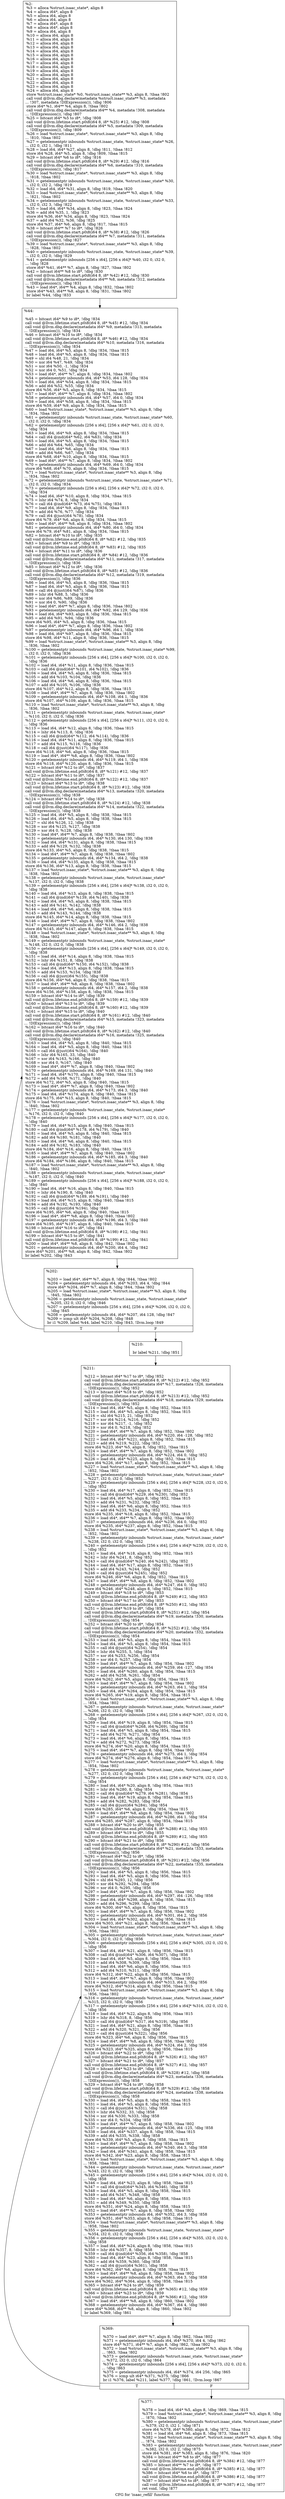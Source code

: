 digraph "CFG for 'isaac_refill' function" {
	label="CFG for 'isaac_refill' function";

	Node0x1449450 [shape=record,label="{%2:\l  %3 = alloca %struct.isaac_state*, align 8\l  %4 = alloca i64*, align 8\l  %5 = alloca i64, align 8\l  %6 = alloca i64, align 8\l  %7 = alloca i64*, align 8\l  %8 = alloca i64*, align 8\l  %9 = alloca i64, align 8\l  %10 = alloca i64, align 8\l  %11 = alloca i64, align 8\l  %12 = alloca i64, align 8\l  %13 = alloca i64, align 8\l  %14 = alloca i64, align 8\l  %15 = alloca i64, align 8\l  %16 = alloca i64, align 8\l  %17 = alloca i64, align 8\l  %18 = alloca i64, align 8\l  %19 = alloca i64, align 8\l  %20 = alloca i64, align 8\l  %21 = alloca i64, align 8\l  %22 = alloca i64, align 8\l  %23 = alloca i64, align 8\l  %24 = alloca i64, align 8\l  store %struct.isaac_state* %0, %struct.isaac_state** %3, align 8, !tbaa !802\l  call void @llvm.dbg.declare(metadata %struct.isaac_state** %3, metadata\l... !307, metadata !DIExpression()), !dbg !806\l  store i64* %1, i64** %4, align 8, !tbaa !802\l  call void @llvm.dbg.declare(metadata i64** %4, metadata !308, metadata\l... !DIExpression()), !dbg !807\l  %25 = bitcast i64* %5 to i8*, !dbg !808\l  call void @llvm.lifetime.start.p0i8(i64 8, i8* %25) #12, !dbg !808\l  call void @llvm.dbg.declare(metadata i64* %5, metadata !309, metadata\l... !DIExpression()), !dbg !809\l  %26 = load %struct.isaac_state*, %struct.isaac_state** %3, align 8, !dbg\l... !810, !tbaa !802\l  %27 = getelementptr inbounds %struct.isaac_state, %struct.isaac_state* %26,\l... i32 0, i32 1, !dbg !811\l  %28 = load i64, i64* %27, align 8, !dbg !811, !tbaa !812\l  store i64 %28, i64* %5, align 8, !dbg !809, !tbaa !815\l  %29 = bitcast i64* %6 to i8*, !dbg !816\l  call void @llvm.lifetime.start.p0i8(i64 8, i8* %29) #12, !dbg !816\l  call void @llvm.dbg.declare(metadata i64* %6, metadata !310, metadata\l... !DIExpression()), !dbg !817\l  %30 = load %struct.isaac_state*, %struct.isaac_state** %3, align 8, !dbg\l... !818, !tbaa !802\l  %31 = getelementptr inbounds %struct.isaac_state, %struct.isaac_state* %30,\l... i32 0, i32 2, !dbg !819\l  %32 = load i64, i64* %31, align 8, !dbg !819, !tbaa !820\l  %33 = load %struct.isaac_state*, %struct.isaac_state** %3, align 8, !dbg\l... !821, !tbaa !802\l  %34 = getelementptr inbounds %struct.isaac_state, %struct.isaac_state* %33,\l... i32 0, i32 3, !dbg !822\l  %35 = load i64, i64* %34, align 8, !dbg !823, !tbaa !824\l  %36 = add i64 %35, 1, !dbg !823\l  store i64 %36, i64* %34, align 8, !dbg !823, !tbaa !824\l  %37 = add i64 %32, %36, !dbg !825\l  store i64 %37, i64* %6, align 8, !dbg !817, !tbaa !815\l  %38 = bitcast i64** %7 to i8*, !dbg !826\l  call void @llvm.lifetime.start.p0i8(i64 8, i8* %38) #12, !dbg !826\l  call void @llvm.dbg.declare(metadata i64** %7, metadata !311, metadata\l... !DIExpression()), !dbg !827\l  %39 = load %struct.isaac_state*, %struct.isaac_state** %3, align 8, !dbg\l... !828, !tbaa !802\l  %40 = getelementptr inbounds %struct.isaac_state, %struct.isaac_state* %39,\l... i32 0, i32 0, !dbg !829\l  %41 = getelementptr inbounds [256 x i64], [256 x i64]* %40, i32 0, i32 0,\l... !dbg !828\l  store i64* %41, i64** %7, align 8, !dbg !827, !tbaa !802\l  %42 = bitcast i64** %8 to i8*, !dbg !830\l  call void @llvm.lifetime.start.p0i8(i64 8, i8* %42) #12, !dbg !830\l  call void @llvm.dbg.declare(metadata i64** %8, metadata !312, metadata\l... !DIExpression()), !dbg !831\l  %43 = load i64*, i64** %4, align 8, !dbg !832, !tbaa !802\l  store i64* %43, i64** %8, align 8, !dbg !831, !tbaa !802\l  br label %44, !dbg !833\l}"];
	Node0x1449450 -> Node0x1449540;
	Node0x1449540 [shape=record,label="{%44:\l\l  %45 = bitcast i64* %9 to i8*, !dbg !834\l  call void @llvm.lifetime.start.p0i8(i64 8, i8* %45) #12, !dbg !834\l  call void @llvm.dbg.declare(metadata i64* %9, metadata !313, metadata\l... !DIExpression()), !dbg !834\l  %46 = bitcast i64* %10 to i8*, !dbg !834\l  call void @llvm.lifetime.start.p0i8(i64 8, i8* %46) #12, !dbg !834\l  call void @llvm.dbg.declare(metadata i64* %10, metadata !316, metadata\l... !DIExpression()), !dbg !834\l  %47 = load i64, i64* %5, align 8, !dbg !834, !tbaa !815\l  %48 = load i64, i64* %5, align 8, !dbg !834, !tbaa !815\l  %49 = shl i64 %48, 21, !dbg !834\l  %50 = xor i64 %47, %49, !dbg !834\l  %51 = xor i64 %50, -1, !dbg !834\l  %52 = xor i64 0, %51, !dbg !834\l  %53 = load i64*, i64** %7, align 8, !dbg !834, !tbaa !802\l  %54 = getelementptr inbounds i64, i64* %53, i64 128, !dbg !834\l  %55 = load i64, i64* %54, align 8, !dbg !834, !tbaa !815\l  %56 = add i64 %52, %55, !dbg !834\l  store i64 %56, i64* %5, align 8, !dbg !834, !tbaa !815\l  %57 = load i64*, i64** %7, align 8, !dbg !834, !tbaa !802\l  %58 = getelementptr inbounds i64, i64* %57, i64 0, !dbg !834\l  %59 = load i64, i64* %58, align 8, !dbg !834, !tbaa !815\l  store i64 %59, i64* %9, align 8, !dbg !834, !tbaa !815\l  %60 = load %struct.isaac_state*, %struct.isaac_state** %3, align 8, !dbg\l... !834, !tbaa !802\l  %61 = getelementptr inbounds %struct.isaac_state, %struct.isaac_state* %60,\l... i32 0, i32 0, !dbg !834\l  %62 = getelementptr inbounds [256 x i64], [256 x i64]* %61, i32 0, i32 0,\l... !dbg !834\l  %63 = load i64, i64* %9, align 8, !dbg !834, !tbaa !815\l  %64 = call i64 @ind(i64* %62, i64 %63), !dbg !834\l  %65 = load i64, i64* %5, align 8, !dbg !834, !tbaa !815\l  %66 = add i64 %64, %65, !dbg !834\l  %67 = load i64, i64* %6, align 8, !dbg !834, !tbaa !815\l  %68 = add i64 %66, %67, !dbg !834\l  store i64 %68, i64* %10, align 8, !dbg !834, !tbaa !815\l  %69 = load i64*, i64** %7, align 8, !dbg !834, !tbaa !802\l  %70 = getelementptr inbounds i64, i64* %69, i64 0, !dbg !834\l  store i64 %68, i64* %70, align 8, !dbg !834, !tbaa !815\l  %71 = load %struct.isaac_state*, %struct.isaac_state** %3, align 8, !dbg\l... !834, !tbaa !802\l  %72 = getelementptr inbounds %struct.isaac_state, %struct.isaac_state* %71,\l... i32 0, i32 0, !dbg !834\l  %73 = getelementptr inbounds [256 x i64], [256 x i64]* %72, i32 0, i32 0,\l... !dbg !834\l  %74 = load i64, i64* %10, align 8, !dbg !834, !tbaa !815\l  %75 = lshr i64 %74, 8, !dbg !834\l  %76 = call i64 @ind(i64* %73, i64 %75), !dbg !834\l  %77 = load i64, i64* %9, align 8, !dbg !834, !tbaa !815\l  %78 = add i64 %76, %77, !dbg !834\l  %79 = call i64 @just(i64 %78), !dbg !834\l  store i64 %79, i64* %6, align 8, !dbg !834, !tbaa !815\l  %80 = load i64*, i64** %8, align 8, !dbg !834, !tbaa !802\l  %81 = getelementptr inbounds i64, i64* %80, i64 0, !dbg !834\l  store i64 %79, i64* %81, align 8, !dbg !834, !tbaa !815\l  %82 = bitcast i64* %10 to i8*, !dbg !835\l  call void @llvm.lifetime.end.p0i8(i64 8, i8* %82) #12, !dbg !835\l  %83 = bitcast i64* %9 to i8*, !dbg !835\l  call void @llvm.lifetime.end.p0i8(i64 8, i8* %83) #12, !dbg !835\l  %84 = bitcast i64* %11 to i8*, !dbg !836\l  call void @llvm.lifetime.start.p0i8(i64 8, i8* %84) #12, !dbg !836\l  call void @llvm.dbg.declare(metadata i64* %11, metadata !317, metadata\l... !DIExpression()), !dbg !836\l  %85 = bitcast i64* %12 to i8*, !dbg !836\l  call void @llvm.lifetime.start.p0i8(i64 8, i8* %85) #12, !dbg !836\l  call void @llvm.dbg.declare(metadata i64* %12, metadata !319, metadata\l... !DIExpression()), !dbg !836\l  %86 = load i64, i64* %5, align 8, !dbg !836, !tbaa !815\l  %87 = load i64, i64* %5, align 8, !dbg !836, !tbaa !815\l  %88 = call i64 @just(i64 %87), !dbg !836\l  %89 = lshr i64 %88, 5, !dbg !836\l  %90 = xor i64 %86, %89, !dbg !836\l  %91 = xor i64 0, %90, !dbg !836\l  %92 = load i64*, i64** %7, align 8, !dbg !836, !tbaa !802\l  %93 = getelementptr inbounds i64, i64* %92, i64 129, !dbg !836\l  %94 = load i64, i64* %93, align 8, !dbg !836, !tbaa !815\l  %95 = add i64 %91, %94, !dbg !836\l  store i64 %95, i64* %5, align 8, !dbg !836, !tbaa !815\l  %96 = load i64*, i64** %7, align 8, !dbg !836, !tbaa !802\l  %97 = getelementptr inbounds i64, i64* %96, i64 1, !dbg !836\l  %98 = load i64, i64* %97, align 8, !dbg !836, !tbaa !815\l  store i64 %98, i64* %11, align 8, !dbg !836, !tbaa !815\l  %99 = load %struct.isaac_state*, %struct.isaac_state** %3, align 8, !dbg\l... !836, !tbaa !802\l  %100 = getelementptr inbounds %struct.isaac_state, %struct.isaac_state* %99,\l... i32 0, i32 0, !dbg !836\l  %101 = getelementptr inbounds [256 x i64], [256 x i64]* %100, i32 0, i32 0,\l... !dbg !836\l  %102 = load i64, i64* %11, align 8, !dbg !836, !tbaa !815\l  %103 = call i64 @ind(i64* %101, i64 %102), !dbg !836\l  %104 = load i64, i64* %5, align 8, !dbg !836, !tbaa !815\l  %105 = add i64 %103, %104, !dbg !836\l  %106 = load i64, i64* %6, align 8, !dbg !836, !tbaa !815\l  %107 = add i64 %105, %106, !dbg !836\l  store i64 %107, i64* %12, align 8, !dbg !836, !tbaa !815\l  %108 = load i64*, i64** %7, align 8, !dbg !836, !tbaa !802\l  %109 = getelementptr inbounds i64, i64* %108, i64 1, !dbg !836\l  store i64 %107, i64* %109, align 8, !dbg !836, !tbaa !815\l  %110 = load %struct.isaac_state*, %struct.isaac_state** %3, align 8, !dbg\l... !836, !tbaa !802\l  %111 = getelementptr inbounds %struct.isaac_state, %struct.isaac_state*\l... %110, i32 0, i32 0, !dbg !836\l  %112 = getelementptr inbounds [256 x i64], [256 x i64]* %111, i32 0, i32 0,\l... !dbg !836\l  %113 = load i64, i64* %12, align 8, !dbg !836, !tbaa !815\l  %114 = lshr i64 %113, 8, !dbg !836\l  %115 = call i64 @ind(i64* %112, i64 %114), !dbg !836\l  %116 = load i64, i64* %11, align 8, !dbg !836, !tbaa !815\l  %117 = add i64 %115, %116, !dbg !836\l  %118 = call i64 @just(i64 %117), !dbg !836\l  store i64 %118, i64* %6, align 8, !dbg !836, !tbaa !815\l  %119 = load i64*, i64** %8, align 8, !dbg !836, !tbaa !802\l  %120 = getelementptr inbounds i64, i64* %119, i64 1, !dbg !836\l  store i64 %118, i64* %120, align 8, !dbg !836, !tbaa !815\l  %121 = bitcast i64* %12 to i8*, !dbg !837\l  call void @llvm.lifetime.end.p0i8(i64 8, i8* %121) #12, !dbg !837\l  %122 = bitcast i64* %11 to i8*, !dbg !837\l  call void @llvm.lifetime.end.p0i8(i64 8, i8* %122) #12, !dbg !837\l  %123 = bitcast i64* %13 to i8*, !dbg !838\l  call void @llvm.lifetime.start.p0i8(i64 8, i8* %123) #12, !dbg !838\l  call void @llvm.dbg.declare(metadata i64* %13, metadata !320, metadata\l... !DIExpression()), !dbg !838\l  %124 = bitcast i64* %14 to i8*, !dbg !838\l  call void @llvm.lifetime.start.p0i8(i64 8, i8* %124) #12, !dbg !838\l  call void @llvm.dbg.declare(metadata i64* %14, metadata !322, metadata\l... !DIExpression()), !dbg !838\l  %125 = load i64, i64* %5, align 8, !dbg !838, !tbaa !815\l  %126 = load i64, i64* %5, align 8, !dbg !838, !tbaa !815\l  %127 = shl i64 %126, 12, !dbg !838\l  %128 = xor i64 %125, %127, !dbg !838\l  %129 = xor i64 0, %128, !dbg !838\l  %130 = load i64*, i64** %7, align 8, !dbg !838, !tbaa !802\l  %131 = getelementptr inbounds i64, i64* %130, i64 130, !dbg !838\l  %132 = load i64, i64* %131, align 8, !dbg !838, !tbaa !815\l  %133 = add i64 %129, %132, !dbg !838\l  store i64 %133, i64* %5, align 8, !dbg !838, !tbaa !815\l  %134 = load i64*, i64** %7, align 8, !dbg !838, !tbaa !802\l  %135 = getelementptr inbounds i64, i64* %134, i64 2, !dbg !838\l  %136 = load i64, i64* %135, align 8, !dbg !838, !tbaa !815\l  store i64 %136, i64* %13, align 8, !dbg !838, !tbaa !815\l  %137 = load %struct.isaac_state*, %struct.isaac_state** %3, align 8, !dbg\l... !838, !tbaa !802\l  %138 = getelementptr inbounds %struct.isaac_state, %struct.isaac_state*\l... %137, i32 0, i32 0, !dbg !838\l  %139 = getelementptr inbounds [256 x i64], [256 x i64]* %138, i32 0, i32 0,\l... !dbg !838\l  %140 = load i64, i64* %13, align 8, !dbg !838, !tbaa !815\l  %141 = call i64 @ind(i64* %139, i64 %140), !dbg !838\l  %142 = load i64, i64* %5, align 8, !dbg !838, !tbaa !815\l  %143 = add i64 %141, %142, !dbg !838\l  %144 = load i64, i64* %6, align 8, !dbg !838, !tbaa !815\l  %145 = add i64 %143, %144, !dbg !838\l  store i64 %145, i64* %14, align 8, !dbg !838, !tbaa !815\l  %146 = load i64*, i64** %7, align 8, !dbg !838, !tbaa !802\l  %147 = getelementptr inbounds i64, i64* %146, i64 2, !dbg !838\l  store i64 %145, i64* %147, align 8, !dbg !838, !tbaa !815\l  %148 = load %struct.isaac_state*, %struct.isaac_state** %3, align 8, !dbg\l... !838, !tbaa !802\l  %149 = getelementptr inbounds %struct.isaac_state, %struct.isaac_state*\l... %148, i32 0, i32 0, !dbg !838\l  %150 = getelementptr inbounds [256 x i64], [256 x i64]* %149, i32 0, i32 0,\l... !dbg !838\l  %151 = load i64, i64* %14, align 8, !dbg !838, !tbaa !815\l  %152 = lshr i64 %151, 8, !dbg !838\l  %153 = call i64 @ind(i64* %150, i64 %152), !dbg !838\l  %154 = load i64, i64* %13, align 8, !dbg !838, !tbaa !815\l  %155 = add i64 %153, %154, !dbg !838\l  %156 = call i64 @just(i64 %155), !dbg !838\l  store i64 %156, i64* %6, align 8, !dbg !838, !tbaa !815\l  %157 = load i64*, i64** %8, align 8, !dbg !838, !tbaa !802\l  %158 = getelementptr inbounds i64, i64* %157, i64 2, !dbg !838\l  store i64 %156, i64* %158, align 8, !dbg !838, !tbaa !815\l  %159 = bitcast i64* %14 to i8*, !dbg !839\l  call void @llvm.lifetime.end.p0i8(i64 8, i8* %159) #12, !dbg !839\l  %160 = bitcast i64* %13 to i8*, !dbg !839\l  call void @llvm.lifetime.end.p0i8(i64 8, i8* %160) #12, !dbg !839\l  %161 = bitcast i64* %15 to i8*, !dbg !840\l  call void @llvm.lifetime.start.p0i8(i64 8, i8* %161) #12, !dbg !840\l  call void @llvm.dbg.declare(metadata i64* %15, metadata !323, metadata\l... !DIExpression()), !dbg !840\l  %162 = bitcast i64* %16 to i8*, !dbg !840\l  call void @llvm.lifetime.start.p0i8(i64 8, i8* %162) #12, !dbg !840\l  call void @llvm.dbg.declare(metadata i64* %16, metadata !325, metadata\l... !DIExpression()), !dbg !840\l  %163 = load i64, i64* %5, align 8, !dbg !840, !tbaa !815\l  %164 = load i64, i64* %5, align 8, !dbg !840, !tbaa !815\l  %165 = call i64 @just(i64 %164), !dbg !840\l  %166 = lshr i64 %165, 33, !dbg !840\l  %167 = xor i64 %163, %166, !dbg !840\l  %168 = xor i64 0, %167, !dbg !840\l  %169 = load i64*, i64** %7, align 8, !dbg !840, !tbaa !802\l  %170 = getelementptr inbounds i64, i64* %169, i64 131, !dbg !840\l  %171 = load i64, i64* %170, align 8, !dbg !840, !tbaa !815\l  %172 = add i64 %168, %171, !dbg !840\l  store i64 %172, i64* %5, align 8, !dbg !840, !tbaa !815\l  %173 = load i64*, i64** %7, align 8, !dbg !840, !tbaa !802\l  %174 = getelementptr inbounds i64, i64* %173, i64 3, !dbg !840\l  %175 = load i64, i64* %174, align 8, !dbg !840, !tbaa !815\l  store i64 %175, i64* %15, align 8, !dbg !840, !tbaa !815\l  %176 = load %struct.isaac_state*, %struct.isaac_state** %3, align 8, !dbg\l... !840, !tbaa !802\l  %177 = getelementptr inbounds %struct.isaac_state, %struct.isaac_state*\l... %176, i32 0, i32 0, !dbg !840\l  %178 = getelementptr inbounds [256 x i64], [256 x i64]* %177, i32 0, i32 0,\l... !dbg !840\l  %179 = load i64, i64* %15, align 8, !dbg !840, !tbaa !815\l  %180 = call i64 @ind(i64* %178, i64 %179), !dbg !840\l  %181 = load i64, i64* %5, align 8, !dbg !840, !tbaa !815\l  %182 = add i64 %180, %181, !dbg !840\l  %183 = load i64, i64* %6, align 8, !dbg !840, !tbaa !815\l  %184 = add i64 %182, %183, !dbg !840\l  store i64 %184, i64* %16, align 8, !dbg !840, !tbaa !815\l  %185 = load i64*, i64** %7, align 8, !dbg !840, !tbaa !802\l  %186 = getelementptr inbounds i64, i64* %185, i64 3, !dbg !840\l  store i64 %184, i64* %186, align 8, !dbg !840, !tbaa !815\l  %187 = load %struct.isaac_state*, %struct.isaac_state** %3, align 8, !dbg\l... !840, !tbaa !802\l  %188 = getelementptr inbounds %struct.isaac_state, %struct.isaac_state*\l... %187, i32 0, i32 0, !dbg !840\l  %189 = getelementptr inbounds [256 x i64], [256 x i64]* %188, i32 0, i32 0,\l... !dbg !840\l  %190 = load i64, i64* %16, align 8, !dbg !840, !tbaa !815\l  %191 = lshr i64 %190, 8, !dbg !840\l  %192 = call i64 @ind(i64* %189, i64 %191), !dbg !840\l  %193 = load i64, i64* %15, align 8, !dbg !840, !tbaa !815\l  %194 = add i64 %192, %193, !dbg !840\l  %195 = call i64 @just(i64 %194), !dbg !840\l  store i64 %195, i64* %6, align 8, !dbg !840, !tbaa !815\l  %196 = load i64*, i64** %8, align 8, !dbg !840, !tbaa !802\l  %197 = getelementptr inbounds i64, i64* %196, i64 3, !dbg !840\l  store i64 %195, i64* %197, align 8, !dbg !840, !tbaa !815\l  %198 = bitcast i64* %16 to i8*, !dbg !841\l  call void @llvm.lifetime.end.p0i8(i64 8, i8* %198) #12, !dbg !841\l  %199 = bitcast i64* %15 to i8*, !dbg !841\l  call void @llvm.lifetime.end.p0i8(i64 8, i8* %199) #12, !dbg !841\l  %200 = load i64*, i64** %8, align 8, !dbg !842, !tbaa !802\l  %201 = getelementptr inbounds i64, i64* %200, i64 4, !dbg !842\l  store i64* %201, i64** %8, align 8, !dbg !842, !tbaa !802\l  br label %202, !dbg !843\l}"];
	Node0x1449540 -> Node0x1449590;
	Node0x1449590 [shape=record,label="{%202:\l\l  %203 = load i64*, i64** %7, align 8, !dbg !844, !tbaa !802\l  %204 = getelementptr inbounds i64, i64* %203, i64 4, !dbg !844\l  store i64* %204, i64** %7, align 8, !dbg !844, !tbaa !802\l  %205 = load %struct.isaac_state*, %struct.isaac_state** %3, align 8, !dbg\l... !845, !tbaa !802\l  %206 = getelementptr inbounds %struct.isaac_state, %struct.isaac_state*\l... %205, i32 0, i32 0, !dbg !846\l  %207 = getelementptr inbounds [256 x i64], [256 x i64]* %206, i32 0, i32 0,\l... !dbg !845\l  %208 = getelementptr inbounds i64, i64* %207, i64 128, !dbg !847\l  %209 = icmp ult i64* %204, %208, !dbg !848\l  br i1 %209, label %44, label %210, !dbg !843, !llvm.loop !849\l|{<s0>T|<s1>F}}"];
	Node0x1449590:s0 -> Node0x1449540;
	Node0x1449590:s1 -> Node0x14495e0;
	Node0x14495e0 [shape=record,label="{%210:\l\l  br label %211, !dbg !851\l}"];
	Node0x14495e0 -> Node0x1449630;
	Node0x1449630 [shape=record,label="{%211:\l\l  %212 = bitcast i64* %17 to i8*, !dbg !852\l  call void @llvm.lifetime.start.p0i8(i64 8, i8* %212) #12, !dbg !852\l  call void @llvm.dbg.declare(metadata i64* %17, metadata !326, metadata\l... !DIExpression()), !dbg !852\l  %213 = bitcast i64* %18 to i8*, !dbg !852\l  call void @llvm.lifetime.start.p0i8(i64 8, i8* %213) #12, !dbg !852\l  call void @llvm.dbg.declare(metadata i64* %18, metadata !329, metadata\l... !DIExpression()), !dbg !852\l  %214 = load i64, i64* %5, align 8, !dbg !852, !tbaa !815\l  %215 = load i64, i64* %5, align 8, !dbg !852, !tbaa !815\l  %216 = shl i64 %215, 21, !dbg !852\l  %217 = xor i64 %214, %216, !dbg !852\l  %218 = xor i64 %217, -1, !dbg !852\l  %219 = xor i64 0, %218, !dbg !852\l  %220 = load i64*, i64** %7, align 8, !dbg !852, !tbaa !802\l  %221 = getelementptr inbounds i64, i64* %220, i64 -128, !dbg !852\l  %222 = load i64, i64* %221, align 8, !dbg !852, !tbaa !815\l  %223 = add i64 %219, %222, !dbg !852\l  store i64 %223, i64* %5, align 8, !dbg !852, !tbaa !815\l  %224 = load i64*, i64** %7, align 8, !dbg !852, !tbaa !802\l  %225 = getelementptr inbounds i64, i64* %224, i64 0, !dbg !852\l  %226 = load i64, i64* %225, align 8, !dbg !852, !tbaa !815\l  store i64 %226, i64* %17, align 8, !dbg !852, !tbaa !815\l  %227 = load %struct.isaac_state*, %struct.isaac_state** %3, align 8, !dbg\l... !852, !tbaa !802\l  %228 = getelementptr inbounds %struct.isaac_state, %struct.isaac_state*\l... %227, i32 0, i32 0, !dbg !852\l  %229 = getelementptr inbounds [256 x i64], [256 x i64]* %228, i32 0, i32 0,\l... !dbg !852\l  %230 = load i64, i64* %17, align 8, !dbg !852, !tbaa !815\l  %231 = call i64 @ind(i64* %229, i64 %230), !dbg !852\l  %232 = load i64, i64* %5, align 8, !dbg !852, !tbaa !815\l  %233 = add i64 %231, %232, !dbg !852\l  %234 = load i64, i64* %6, align 8, !dbg !852, !tbaa !815\l  %235 = add i64 %233, %234, !dbg !852\l  store i64 %235, i64* %18, align 8, !dbg !852, !tbaa !815\l  %236 = load i64*, i64** %7, align 8, !dbg !852, !tbaa !802\l  %237 = getelementptr inbounds i64, i64* %236, i64 0, !dbg !852\l  store i64 %235, i64* %237, align 8, !dbg !852, !tbaa !815\l  %238 = load %struct.isaac_state*, %struct.isaac_state** %3, align 8, !dbg\l... !852, !tbaa !802\l  %239 = getelementptr inbounds %struct.isaac_state, %struct.isaac_state*\l... %238, i32 0, i32 0, !dbg !852\l  %240 = getelementptr inbounds [256 x i64], [256 x i64]* %239, i32 0, i32 0,\l... !dbg !852\l  %241 = load i64, i64* %18, align 8, !dbg !852, !tbaa !815\l  %242 = lshr i64 %241, 8, !dbg !852\l  %243 = call i64 @ind(i64* %240, i64 %242), !dbg !852\l  %244 = load i64, i64* %17, align 8, !dbg !852, !tbaa !815\l  %245 = add i64 %243, %244, !dbg !852\l  %246 = call i64 @just(i64 %245), !dbg !852\l  store i64 %246, i64* %6, align 8, !dbg !852, !tbaa !815\l  %247 = load i64*, i64** %8, align 8, !dbg !852, !tbaa !802\l  %248 = getelementptr inbounds i64, i64* %247, i64 0, !dbg !852\l  store i64 %246, i64* %248, align 8, !dbg !852, !tbaa !815\l  %249 = bitcast i64* %18 to i8*, !dbg !853\l  call void @llvm.lifetime.end.p0i8(i64 8, i8* %249) #12, !dbg !853\l  %250 = bitcast i64* %17 to i8*, !dbg !853\l  call void @llvm.lifetime.end.p0i8(i64 8, i8* %250) #12, !dbg !853\l  %251 = bitcast i64* %19 to i8*, !dbg !854\l  call void @llvm.lifetime.start.p0i8(i64 8, i8* %251) #12, !dbg !854\l  call void @llvm.dbg.declare(metadata i64* %19, metadata !330, metadata\l... !DIExpression()), !dbg !854\l  %252 = bitcast i64* %20 to i8*, !dbg !854\l  call void @llvm.lifetime.start.p0i8(i64 8, i8* %252) #12, !dbg !854\l  call void @llvm.dbg.declare(metadata i64* %20, metadata !332, metadata\l... !DIExpression()), !dbg !854\l  %253 = load i64, i64* %5, align 8, !dbg !854, !tbaa !815\l  %254 = load i64, i64* %5, align 8, !dbg !854, !tbaa !815\l  %255 = call i64 @just(i64 %254), !dbg !854\l  %256 = lshr i64 %255, 5, !dbg !854\l  %257 = xor i64 %253, %256, !dbg !854\l  %258 = xor i64 0, %257, !dbg !854\l  %259 = load i64*, i64** %7, align 8, !dbg !854, !tbaa !802\l  %260 = getelementptr inbounds i64, i64* %259, i64 -127, !dbg !854\l  %261 = load i64, i64* %260, align 8, !dbg !854, !tbaa !815\l  %262 = add i64 %258, %261, !dbg !854\l  store i64 %262, i64* %5, align 8, !dbg !854, !tbaa !815\l  %263 = load i64*, i64** %7, align 8, !dbg !854, !tbaa !802\l  %264 = getelementptr inbounds i64, i64* %263, i64 1, !dbg !854\l  %265 = load i64, i64* %264, align 8, !dbg !854, !tbaa !815\l  store i64 %265, i64* %19, align 8, !dbg !854, !tbaa !815\l  %266 = load %struct.isaac_state*, %struct.isaac_state** %3, align 8, !dbg\l... !854, !tbaa !802\l  %267 = getelementptr inbounds %struct.isaac_state, %struct.isaac_state*\l... %266, i32 0, i32 0, !dbg !854\l  %268 = getelementptr inbounds [256 x i64], [256 x i64]* %267, i32 0, i32 0,\l... !dbg !854\l  %269 = load i64, i64* %19, align 8, !dbg !854, !tbaa !815\l  %270 = call i64 @ind(i64* %268, i64 %269), !dbg !854\l  %271 = load i64, i64* %5, align 8, !dbg !854, !tbaa !815\l  %272 = add i64 %270, %271, !dbg !854\l  %273 = load i64, i64* %6, align 8, !dbg !854, !tbaa !815\l  %274 = add i64 %272, %273, !dbg !854\l  store i64 %274, i64* %20, align 8, !dbg !854, !tbaa !815\l  %275 = load i64*, i64** %7, align 8, !dbg !854, !tbaa !802\l  %276 = getelementptr inbounds i64, i64* %275, i64 1, !dbg !854\l  store i64 %274, i64* %276, align 8, !dbg !854, !tbaa !815\l  %277 = load %struct.isaac_state*, %struct.isaac_state** %3, align 8, !dbg\l... !854, !tbaa !802\l  %278 = getelementptr inbounds %struct.isaac_state, %struct.isaac_state*\l... %277, i32 0, i32 0, !dbg !854\l  %279 = getelementptr inbounds [256 x i64], [256 x i64]* %278, i32 0, i32 0,\l... !dbg !854\l  %280 = load i64, i64* %20, align 8, !dbg !854, !tbaa !815\l  %281 = lshr i64 %280, 8, !dbg !854\l  %282 = call i64 @ind(i64* %279, i64 %281), !dbg !854\l  %283 = load i64, i64* %19, align 8, !dbg !854, !tbaa !815\l  %284 = add i64 %282, %283, !dbg !854\l  %285 = call i64 @just(i64 %284), !dbg !854\l  store i64 %285, i64* %6, align 8, !dbg !854, !tbaa !815\l  %286 = load i64*, i64** %8, align 8, !dbg !854, !tbaa !802\l  %287 = getelementptr inbounds i64, i64* %286, i64 1, !dbg !854\l  store i64 %285, i64* %287, align 8, !dbg !854, !tbaa !815\l  %288 = bitcast i64* %20 to i8*, !dbg !855\l  call void @llvm.lifetime.end.p0i8(i64 8, i8* %288) #12, !dbg !855\l  %289 = bitcast i64* %19 to i8*, !dbg !855\l  call void @llvm.lifetime.end.p0i8(i64 8, i8* %289) #12, !dbg !855\l  %290 = bitcast i64* %21 to i8*, !dbg !856\l  call void @llvm.lifetime.start.p0i8(i64 8, i8* %290) #12, !dbg !856\l  call void @llvm.dbg.declare(metadata i64* %21, metadata !333, metadata\l... !DIExpression()), !dbg !856\l  %291 = bitcast i64* %22 to i8*, !dbg !856\l  call void @llvm.lifetime.start.p0i8(i64 8, i8* %291) #12, !dbg !856\l  call void @llvm.dbg.declare(metadata i64* %22, metadata !335, metadata\l... !DIExpression()), !dbg !856\l  %292 = load i64, i64* %5, align 8, !dbg !856, !tbaa !815\l  %293 = load i64, i64* %5, align 8, !dbg !856, !tbaa !815\l  %294 = shl i64 %293, 12, !dbg !856\l  %295 = xor i64 %292, %294, !dbg !856\l  %296 = xor i64 0, %295, !dbg !856\l  %297 = load i64*, i64** %7, align 8, !dbg !856, !tbaa !802\l  %298 = getelementptr inbounds i64, i64* %297, i64 -126, !dbg !856\l  %299 = load i64, i64* %298, align 8, !dbg !856, !tbaa !815\l  %300 = add i64 %296, %299, !dbg !856\l  store i64 %300, i64* %5, align 8, !dbg !856, !tbaa !815\l  %301 = load i64*, i64** %7, align 8, !dbg !856, !tbaa !802\l  %302 = getelementptr inbounds i64, i64* %301, i64 2, !dbg !856\l  %303 = load i64, i64* %302, align 8, !dbg !856, !tbaa !815\l  store i64 %303, i64* %21, align 8, !dbg !856, !tbaa !815\l  %304 = load %struct.isaac_state*, %struct.isaac_state** %3, align 8, !dbg\l... !856, !tbaa !802\l  %305 = getelementptr inbounds %struct.isaac_state, %struct.isaac_state*\l... %304, i32 0, i32 0, !dbg !856\l  %306 = getelementptr inbounds [256 x i64], [256 x i64]* %305, i32 0, i32 0,\l... !dbg !856\l  %307 = load i64, i64* %21, align 8, !dbg !856, !tbaa !815\l  %308 = call i64 @ind(i64* %306, i64 %307), !dbg !856\l  %309 = load i64, i64* %5, align 8, !dbg !856, !tbaa !815\l  %310 = add i64 %308, %309, !dbg !856\l  %311 = load i64, i64* %6, align 8, !dbg !856, !tbaa !815\l  %312 = add i64 %310, %311, !dbg !856\l  store i64 %312, i64* %22, align 8, !dbg !856, !tbaa !815\l  %313 = load i64*, i64** %7, align 8, !dbg !856, !tbaa !802\l  %314 = getelementptr inbounds i64, i64* %313, i64 2, !dbg !856\l  store i64 %312, i64* %314, align 8, !dbg !856, !tbaa !815\l  %315 = load %struct.isaac_state*, %struct.isaac_state** %3, align 8, !dbg\l... !856, !tbaa !802\l  %316 = getelementptr inbounds %struct.isaac_state, %struct.isaac_state*\l... %315, i32 0, i32 0, !dbg !856\l  %317 = getelementptr inbounds [256 x i64], [256 x i64]* %316, i32 0, i32 0,\l... !dbg !856\l  %318 = load i64, i64* %22, align 8, !dbg !856, !tbaa !815\l  %319 = lshr i64 %318, 8, !dbg !856\l  %320 = call i64 @ind(i64* %317, i64 %319), !dbg !856\l  %321 = load i64, i64* %21, align 8, !dbg !856, !tbaa !815\l  %322 = add i64 %320, %321, !dbg !856\l  %323 = call i64 @just(i64 %322), !dbg !856\l  store i64 %323, i64* %6, align 8, !dbg !856, !tbaa !815\l  %324 = load i64*, i64** %8, align 8, !dbg !856, !tbaa !802\l  %325 = getelementptr inbounds i64, i64* %324, i64 2, !dbg !856\l  store i64 %323, i64* %325, align 8, !dbg !856, !tbaa !815\l  %326 = bitcast i64* %22 to i8*, !dbg !857\l  call void @llvm.lifetime.end.p0i8(i64 8, i8* %326) #12, !dbg !857\l  %327 = bitcast i64* %21 to i8*, !dbg !857\l  call void @llvm.lifetime.end.p0i8(i64 8, i8* %327) #12, !dbg !857\l  %328 = bitcast i64* %23 to i8*, !dbg !858\l  call void @llvm.lifetime.start.p0i8(i64 8, i8* %328) #12, !dbg !858\l  call void @llvm.dbg.declare(metadata i64* %23, metadata !336, metadata\l... !DIExpression()), !dbg !858\l  %329 = bitcast i64* %24 to i8*, !dbg !858\l  call void @llvm.lifetime.start.p0i8(i64 8, i8* %329) #12, !dbg !858\l  call void @llvm.dbg.declare(metadata i64* %24, metadata !338, metadata\l... !DIExpression()), !dbg !858\l  %330 = load i64, i64* %5, align 8, !dbg !858, !tbaa !815\l  %331 = load i64, i64* %5, align 8, !dbg !858, !tbaa !815\l  %332 = call i64 @just(i64 %331), !dbg !858\l  %333 = lshr i64 %332, 33, !dbg !858\l  %334 = xor i64 %330, %333, !dbg !858\l  %335 = xor i64 0, %334, !dbg !858\l  %336 = load i64*, i64** %7, align 8, !dbg !858, !tbaa !802\l  %337 = getelementptr inbounds i64, i64* %336, i64 -125, !dbg !858\l  %338 = load i64, i64* %337, align 8, !dbg !858, !tbaa !815\l  %339 = add i64 %335, %338, !dbg !858\l  store i64 %339, i64* %5, align 8, !dbg !858, !tbaa !815\l  %340 = load i64*, i64** %7, align 8, !dbg !858, !tbaa !802\l  %341 = getelementptr inbounds i64, i64* %340, i64 3, !dbg !858\l  %342 = load i64, i64* %341, align 8, !dbg !858, !tbaa !815\l  store i64 %342, i64* %23, align 8, !dbg !858, !tbaa !815\l  %343 = load %struct.isaac_state*, %struct.isaac_state** %3, align 8, !dbg\l... !858, !tbaa !802\l  %344 = getelementptr inbounds %struct.isaac_state, %struct.isaac_state*\l... %343, i32 0, i32 0, !dbg !858\l  %345 = getelementptr inbounds [256 x i64], [256 x i64]* %344, i32 0, i32 0,\l... !dbg !858\l  %346 = load i64, i64* %23, align 8, !dbg !858, !tbaa !815\l  %347 = call i64 @ind(i64* %345, i64 %346), !dbg !858\l  %348 = load i64, i64* %5, align 8, !dbg !858, !tbaa !815\l  %349 = add i64 %347, %348, !dbg !858\l  %350 = load i64, i64* %6, align 8, !dbg !858, !tbaa !815\l  %351 = add i64 %349, %350, !dbg !858\l  store i64 %351, i64* %24, align 8, !dbg !858, !tbaa !815\l  %352 = load i64*, i64** %7, align 8, !dbg !858, !tbaa !802\l  %353 = getelementptr inbounds i64, i64* %352, i64 3, !dbg !858\l  store i64 %351, i64* %353, align 8, !dbg !858, !tbaa !815\l  %354 = load %struct.isaac_state*, %struct.isaac_state** %3, align 8, !dbg\l... !858, !tbaa !802\l  %355 = getelementptr inbounds %struct.isaac_state, %struct.isaac_state*\l... %354, i32 0, i32 0, !dbg !858\l  %356 = getelementptr inbounds [256 x i64], [256 x i64]* %355, i32 0, i32 0,\l... !dbg !858\l  %357 = load i64, i64* %24, align 8, !dbg !858, !tbaa !815\l  %358 = lshr i64 %357, 8, !dbg !858\l  %359 = call i64 @ind(i64* %356, i64 %358), !dbg !858\l  %360 = load i64, i64* %23, align 8, !dbg !858, !tbaa !815\l  %361 = add i64 %359, %360, !dbg !858\l  %362 = call i64 @just(i64 %361), !dbg !858\l  store i64 %362, i64* %6, align 8, !dbg !858, !tbaa !815\l  %363 = load i64*, i64** %8, align 8, !dbg !858, !tbaa !802\l  %364 = getelementptr inbounds i64, i64* %363, i64 3, !dbg !858\l  store i64 %362, i64* %364, align 8, !dbg !858, !tbaa !815\l  %365 = bitcast i64* %24 to i8*, !dbg !859\l  call void @llvm.lifetime.end.p0i8(i64 8, i8* %365) #12, !dbg !859\l  %366 = bitcast i64* %23 to i8*, !dbg !859\l  call void @llvm.lifetime.end.p0i8(i64 8, i8* %366) #12, !dbg !859\l  %367 = load i64*, i64** %8, align 8, !dbg !860, !tbaa !802\l  %368 = getelementptr inbounds i64, i64* %367, i64 4, !dbg !860\l  store i64* %368, i64** %8, align 8, !dbg !860, !tbaa !802\l  br label %369, !dbg !861\l}"];
	Node0x1449630 -> Node0x1449680;
	Node0x1449680 [shape=record,label="{%369:\l\l  %370 = load i64*, i64** %7, align 8, !dbg !862, !tbaa !802\l  %371 = getelementptr inbounds i64, i64* %370, i64 4, !dbg !862\l  store i64* %371, i64** %7, align 8, !dbg !862, !tbaa !802\l  %372 = load %struct.isaac_state*, %struct.isaac_state** %3, align 8, !dbg\l... !863, !tbaa !802\l  %373 = getelementptr inbounds %struct.isaac_state, %struct.isaac_state*\l... %372, i32 0, i32 0, !dbg !864\l  %374 = getelementptr inbounds [256 x i64], [256 x i64]* %373, i32 0, i32 0,\l... !dbg !863\l  %375 = getelementptr inbounds i64, i64* %374, i64 256, !dbg !865\l  %376 = icmp ult i64* %371, %375, !dbg !866\l  br i1 %376, label %211, label %377, !dbg !861, !llvm.loop !867\l|{<s0>T|<s1>F}}"];
	Node0x1449680:s0 -> Node0x1449630;
	Node0x1449680:s1 -> Node0x14496d0;
	Node0x14496d0 [shape=record,label="{%377:\l\l  %378 = load i64, i64* %5, align 8, !dbg !869, !tbaa !815\l  %379 = load %struct.isaac_state*, %struct.isaac_state** %3, align 8, !dbg\l... !870, !tbaa !802\l  %380 = getelementptr inbounds %struct.isaac_state, %struct.isaac_state*\l... %379, i32 0, i32 1, !dbg !871\l  store i64 %378, i64* %380, align 8, !dbg !872, !tbaa !812\l  %381 = load i64, i64* %6, align 8, !dbg !873, !tbaa !815\l  %382 = load %struct.isaac_state*, %struct.isaac_state** %3, align 8, !dbg\l... !874, !tbaa !802\l  %383 = getelementptr inbounds %struct.isaac_state, %struct.isaac_state*\l... %382, i32 0, i32 2, !dbg !875\l  store i64 %381, i64* %383, align 8, !dbg !876, !tbaa !820\l  %384 = bitcast i64** %8 to i8*, !dbg !877\l  call void @llvm.lifetime.end.p0i8(i64 8, i8* %384) #12, !dbg !877\l  %385 = bitcast i64** %7 to i8*, !dbg !877\l  call void @llvm.lifetime.end.p0i8(i64 8, i8* %385) #12, !dbg !877\l  %386 = bitcast i64* %6 to i8*, !dbg !877\l  call void @llvm.lifetime.end.p0i8(i64 8, i8* %386) #12, !dbg !877\l  %387 = bitcast i64* %5 to i8*, !dbg !877\l  call void @llvm.lifetime.end.p0i8(i64 8, i8* %387) #12, !dbg !877\l  ret void, !dbg !877\l}"];
}
